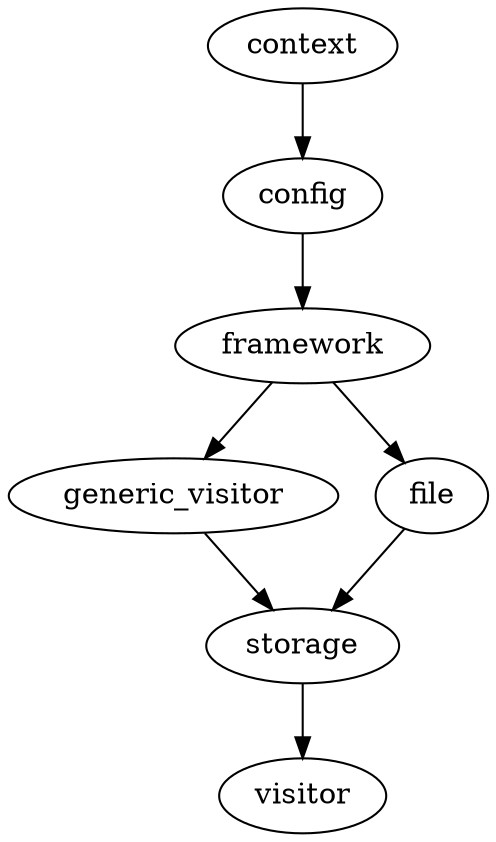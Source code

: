 digraph {
    context -> config;
    config -> framework;
    framework -> generic_visitor;
    framework -> file;
    file -> storage;
    generic_visitor -> storage;
    storage -> visitor;
}